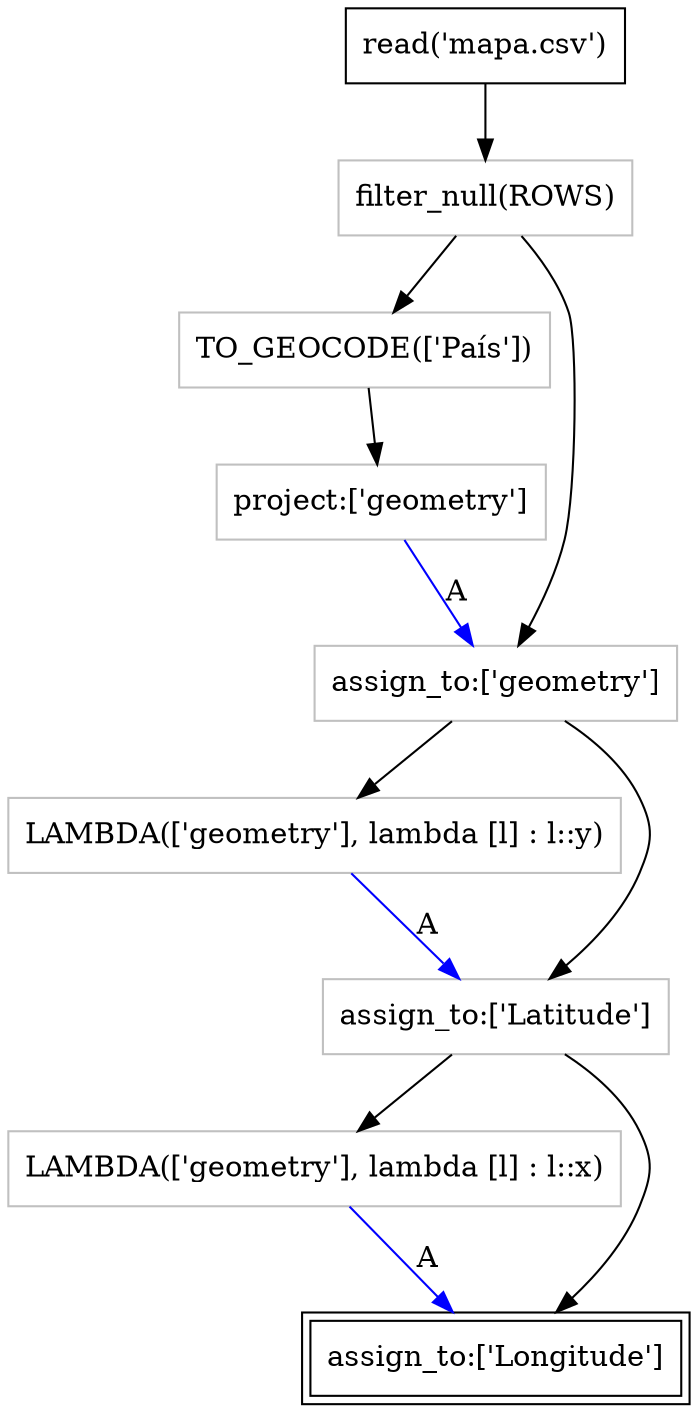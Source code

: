 digraph {
	"node0" ["shape"="rect","color"="gray","label"="LAMBDA(['geometry'], lambda [l] : l::y)"];
	"node1" ["shape"="rect","color"="gray","label"="assign_to:['Latitude']"];
	"node2" ["shape"="rect","color"="gray","label"="TO_GEOCODE(['Pa&iacute;s'])"];
	"node3" ["shape"="rect","color"="gray","label"="project:['geometry']"];
	"node4" ["shape"="rect","color"="gray","label"="assign_to:['geometry']"];
	"node5" ["shape"="rect","color"="gray","label"="LAMBDA(['geometry'], lambda [l] : l::x)"];
	"node6" ["shape"="rect","color"="black","label"="read('mapa.csv')"];
	"node7" ["label"="assign_to:['Longitude']","shape"="rect","color"="black","peripheries"="2"];
	"node8" ["shape"="rect","color"="gray","label"="filter_null(ROWS)"];
	"node0" -> "node1" ["color"="blue","label"="A"];
	"node1" -> "node5" ["color"="black"];
	"node1" -> "node7" ["color"="black"];
	"node2" -> "node3" ["color"="black"];
	"node3" -> "node4" ["color"="blue","label"="A"];
	"node4" -> "node0" ["color"="black"];
	"node4" -> "node1" ["color"="black"];
	"node5" -> "node7" ["color"="blue","label"="A"];
	"node6" -> "node8" ["color"="black"];
	"node8" -> "node2" ["color"="black"];
	"node8" -> "node4" ["color"="black"];
}
